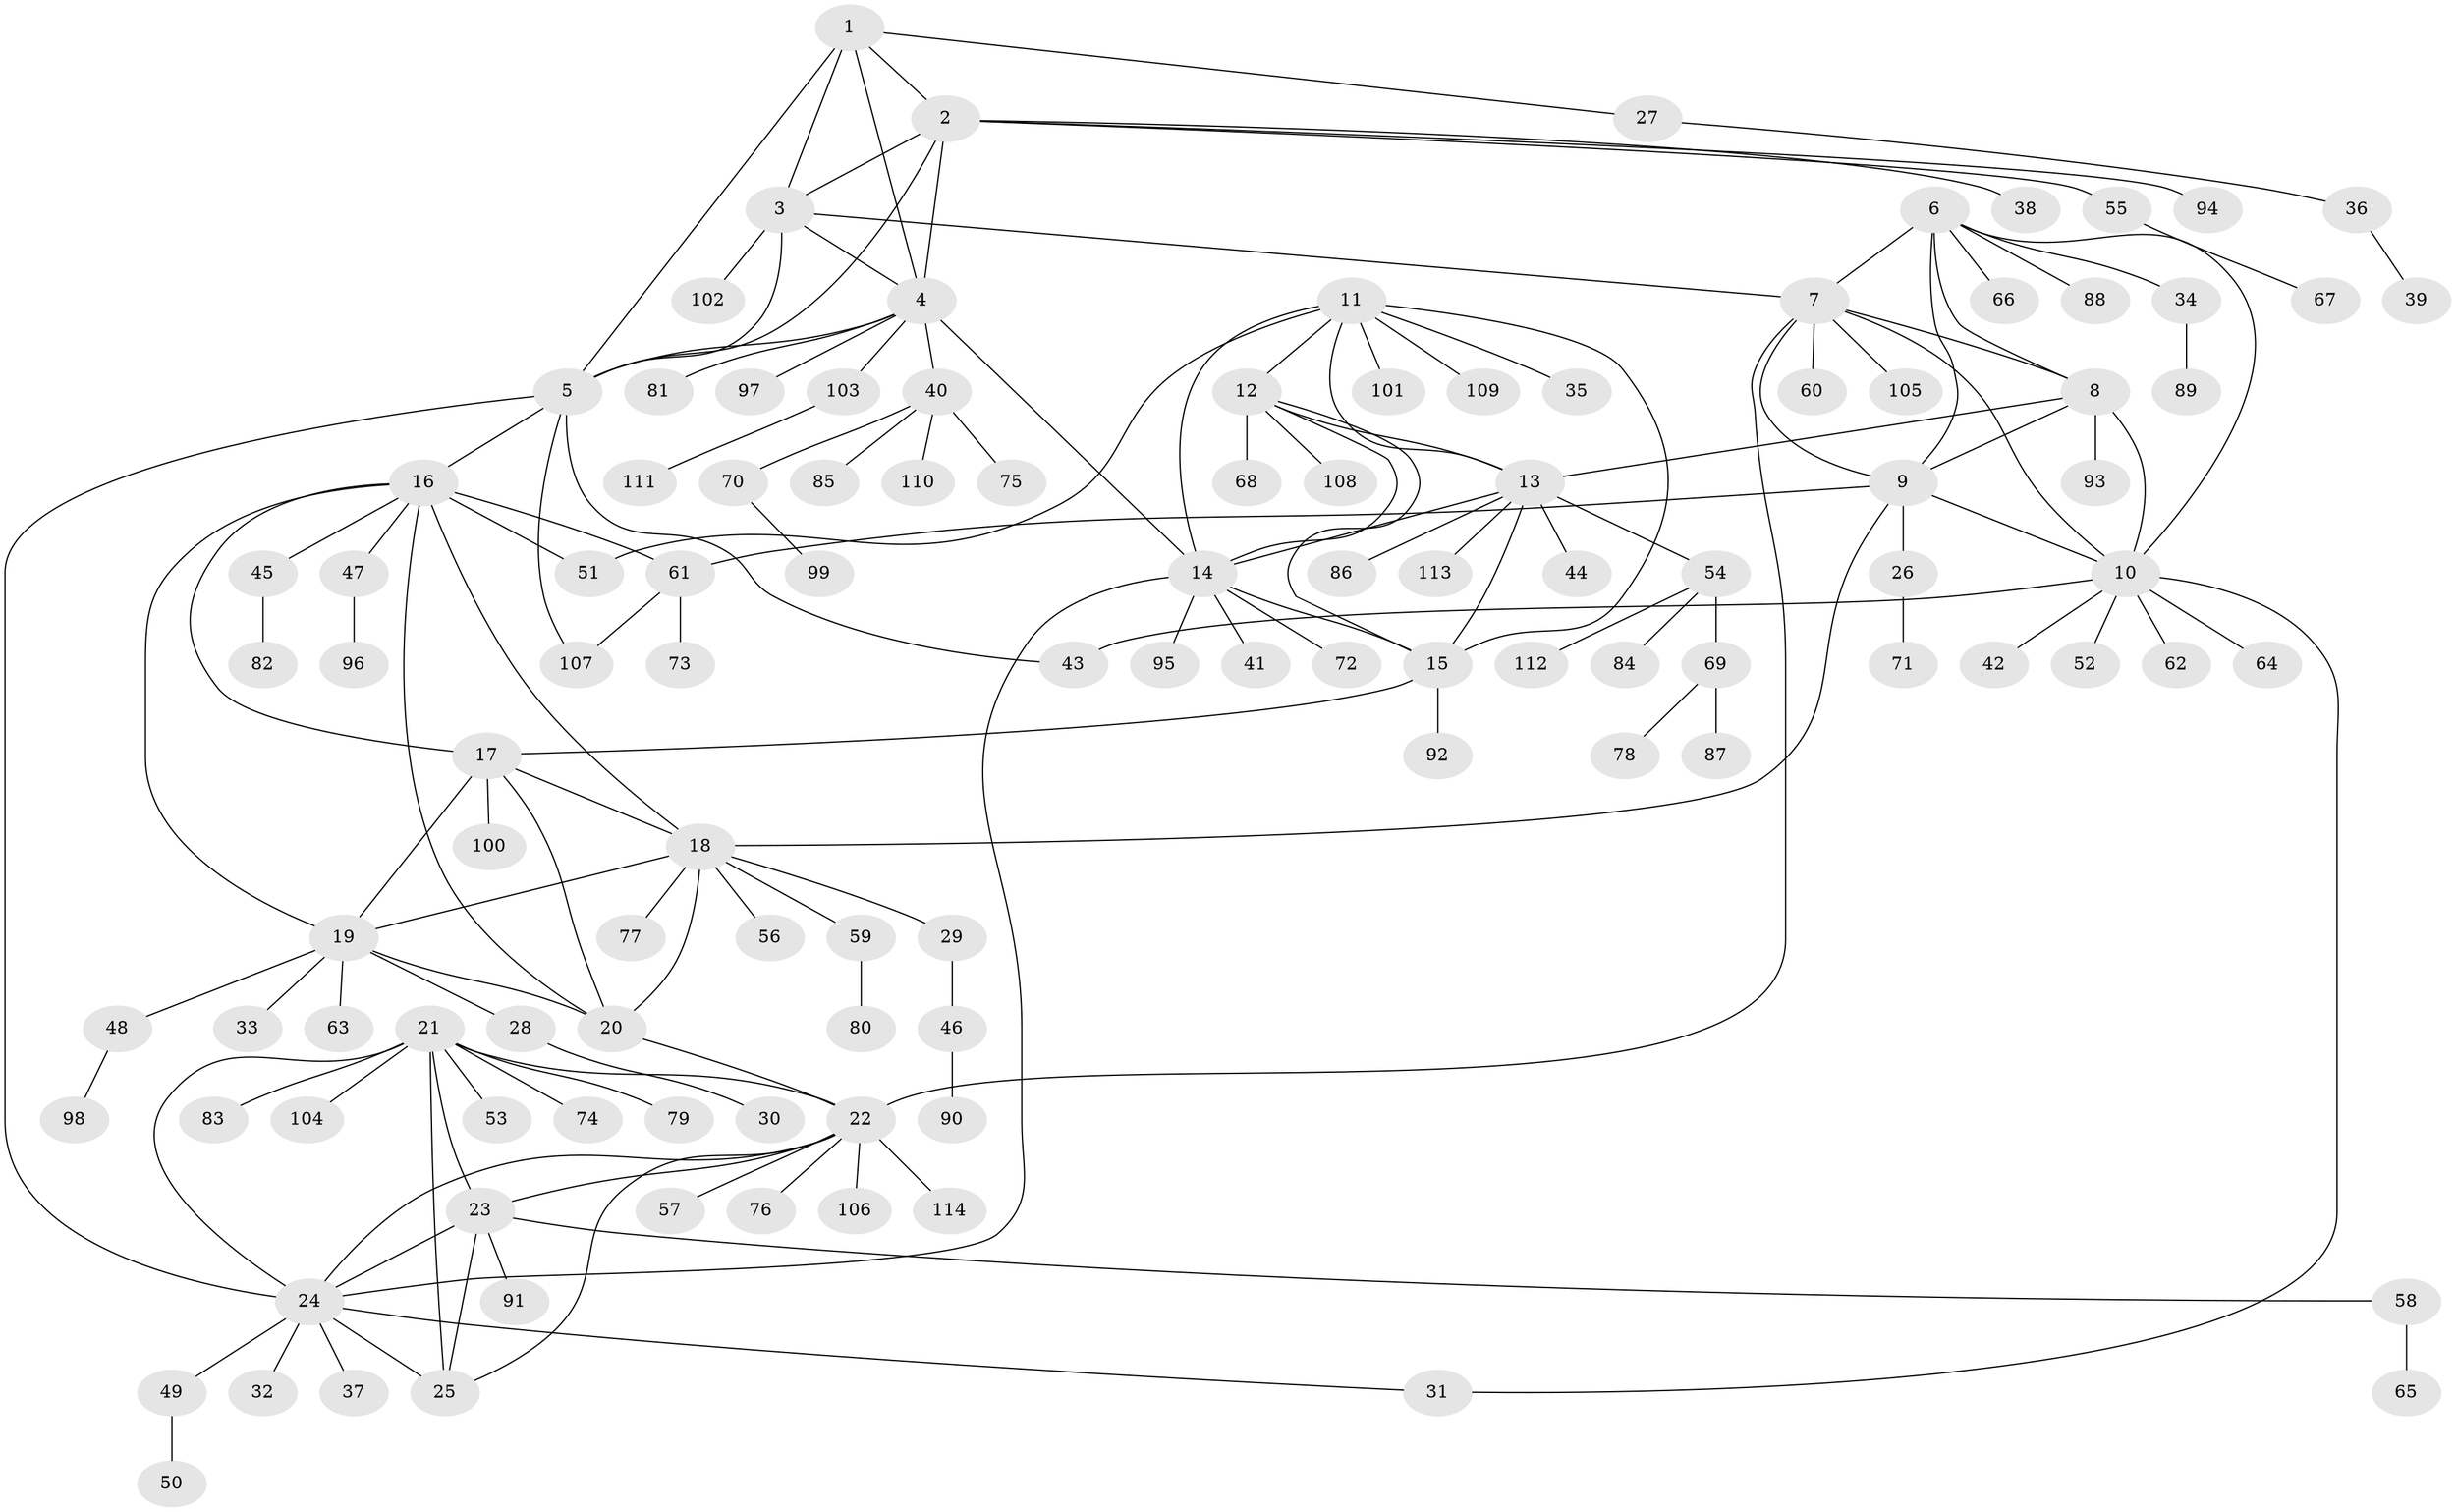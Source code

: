 // coarse degree distribution, {8: 0.11428571428571428, 4: 0.17142857142857143, 2: 0.17142857142857143, 5: 0.14285714285714285, 3: 0.05714285714285714, 6: 0.02857142857142857, 1: 0.3142857142857143}
// Generated by graph-tools (version 1.1) at 2025/52/03/04/25 22:52:08]
// undirected, 114 vertices, 154 edges
graph export_dot {
  node [color=gray90,style=filled];
  1;
  2;
  3;
  4;
  5;
  6;
  7;
  8;
  9;
  10;
  11;
  12;
  13;
  14;
  15;
  16;
  17;
  18;
  19;
  20;
  21;
  22;
  23;
  24;
  25;
  26;
  27;
  28;
  29;
  30;
  31;
  32;
  33;
  34;
  35;
  36;
  37;
  38;
  39;
  40;
  41;
  42;
  43;
  44;
  45;
  46;
  47;
  48;
  49;
  50;
  51;
  52;
  53;
  54;
  55;
  56;
  57;
  58;
  59;
  60;
  61;
  62;
  63;
  64;
  65;
  66;
  67;
  68;
  69;
  70;
  71;
  72;
  73;
  74;
  75;
  76;
  77;
  78;
  79;
  80;
  81;
  82;
  83;
  84;
  85;
  86;
  87;
  88;
  89;
  90;
  91;
  92;
  93;
  94;
  95;
  96;
  97;
  98;
  99;
  100;
  101;
  102;
  103;
  104;
  105;
  106;
  107;
  108;
  109;
  110;
  111;
  112;
  113;
  114;
  1 -- 2;
  1 -- 3;
  1 -- 4;
  1 -- 5;
  1 -- 27;
  2 -- 3;
  2 -- 4;
  2 -- 5;
  2 -- 38;
  2 -- 55;
  2 -- 94;
  3 -- 4;
  3 -- 5;
  3 -- 7;
  3 -- 102;
  4 -- 5;
  4 -- 14;
  4 -- 40;
  4 -- 81;
  4 -- 97;
  4 -- 103;
  5 -- 16;
  5 -- 24;
  5 -- 43;
  5 -- 107;
  6 -- 7;
  6 -- 8;
  6 -- 9;
  6 -- 10;
  6 -- 34;
  6 -- 66;
  6 -- 88;
  7 -- 8;
  7 -- 9;
  7 -- 10;
  7 -- 22;
  7 -- 60;
  7 -- 105;
  8 -- 9;
  8 -- 10;
  8 -- 13;
  8 -- 93;
  9 -- 10;
  9 -- 18;
  9 -- 26;
  9 -- 61;
  10 -- 31;
  10 -- 42;
  10 -- 43;
  10 -- 52;
  10 -- 62;
  10 -- 64;
  11 -- 12;
  11 -- 13;
  11 -- 14;
  11 -- 15;
  11 -- 35;
  11 -- 51;
  11 -- 101;
  11 -- 109;
  12 -- 13;
  12 -- 14;
  12 -- 15;
  12 -- 68;
  12 -- 108;
  13 -- 14;
  13 -- 15;
  13 -- 44;
  13 -- 54;
  13 -- 86;
  13 -- 113;
  14 -- 15;
  14 -- 24;
  14 -- 41;
  14 -- 72;
  14 -- 95;
  15 -- 17;
  15 -- 92;
  16 -- 17;
  16 -- 18;
  16 -- 19;
  16 -- 20;
  16 -- 45;
  16 -- 47;
  16 -- 51;
  16 -- 61;
  17 -- 18;
  17 -- 19;
  17 -- 20;
  17 -- 100;
  18 -- 19;
  18 -- 20;
  18 -- 29;
  18 -- 56;
  18 -- 59;
  18 -- 77;
  19 -- 20;
  19 -- 28;
  19 -- 33;
  19 -- 48;
  19 -- 63;
  20 -- 22;
  21 -- 22;
  21 -- 23;
  21 -- 24;
  21 -- 25;
  21 -- 53;
  21 -- 74;
  21 -- 79;
  21 -- 83;
  21 -- 104;
  22 -- 23;
  22 -- 24;
  22 -- 25;
  22 -- 57;
  22 -- 76;
  22 -- 106;
  22 -- 114;
  23 -- 24;
  23 -- 25;
  23 -- 58;
  23 -- 91;
  24 -- 25;
  24 -- 31;
  24 -- 32;
  24 -- 37;
  24 -- 49;
  26 -- 71;
  27 -- 36;
  28 -- 30;
  29 -- 46;
  34 -- 89;
  36 -- 39;
  40 -- 70;
  40 -- 75;
  40 -- 85;
  40 -- 110;
  45 -- 82;
  46 -- 90;
  47 -- 96;
  48 -- 98;
  49 -- 50;
  54 -- 69;
  54 -- 84;
  54 -- 112;
  55 -- 67;
  58 -- 65;
  59 -- 80;
  61 -- 73;
  61 -- 107;
  69 -- 78;
  69 -- 87;
  70 -- 99;
  103 -- 111;
}

